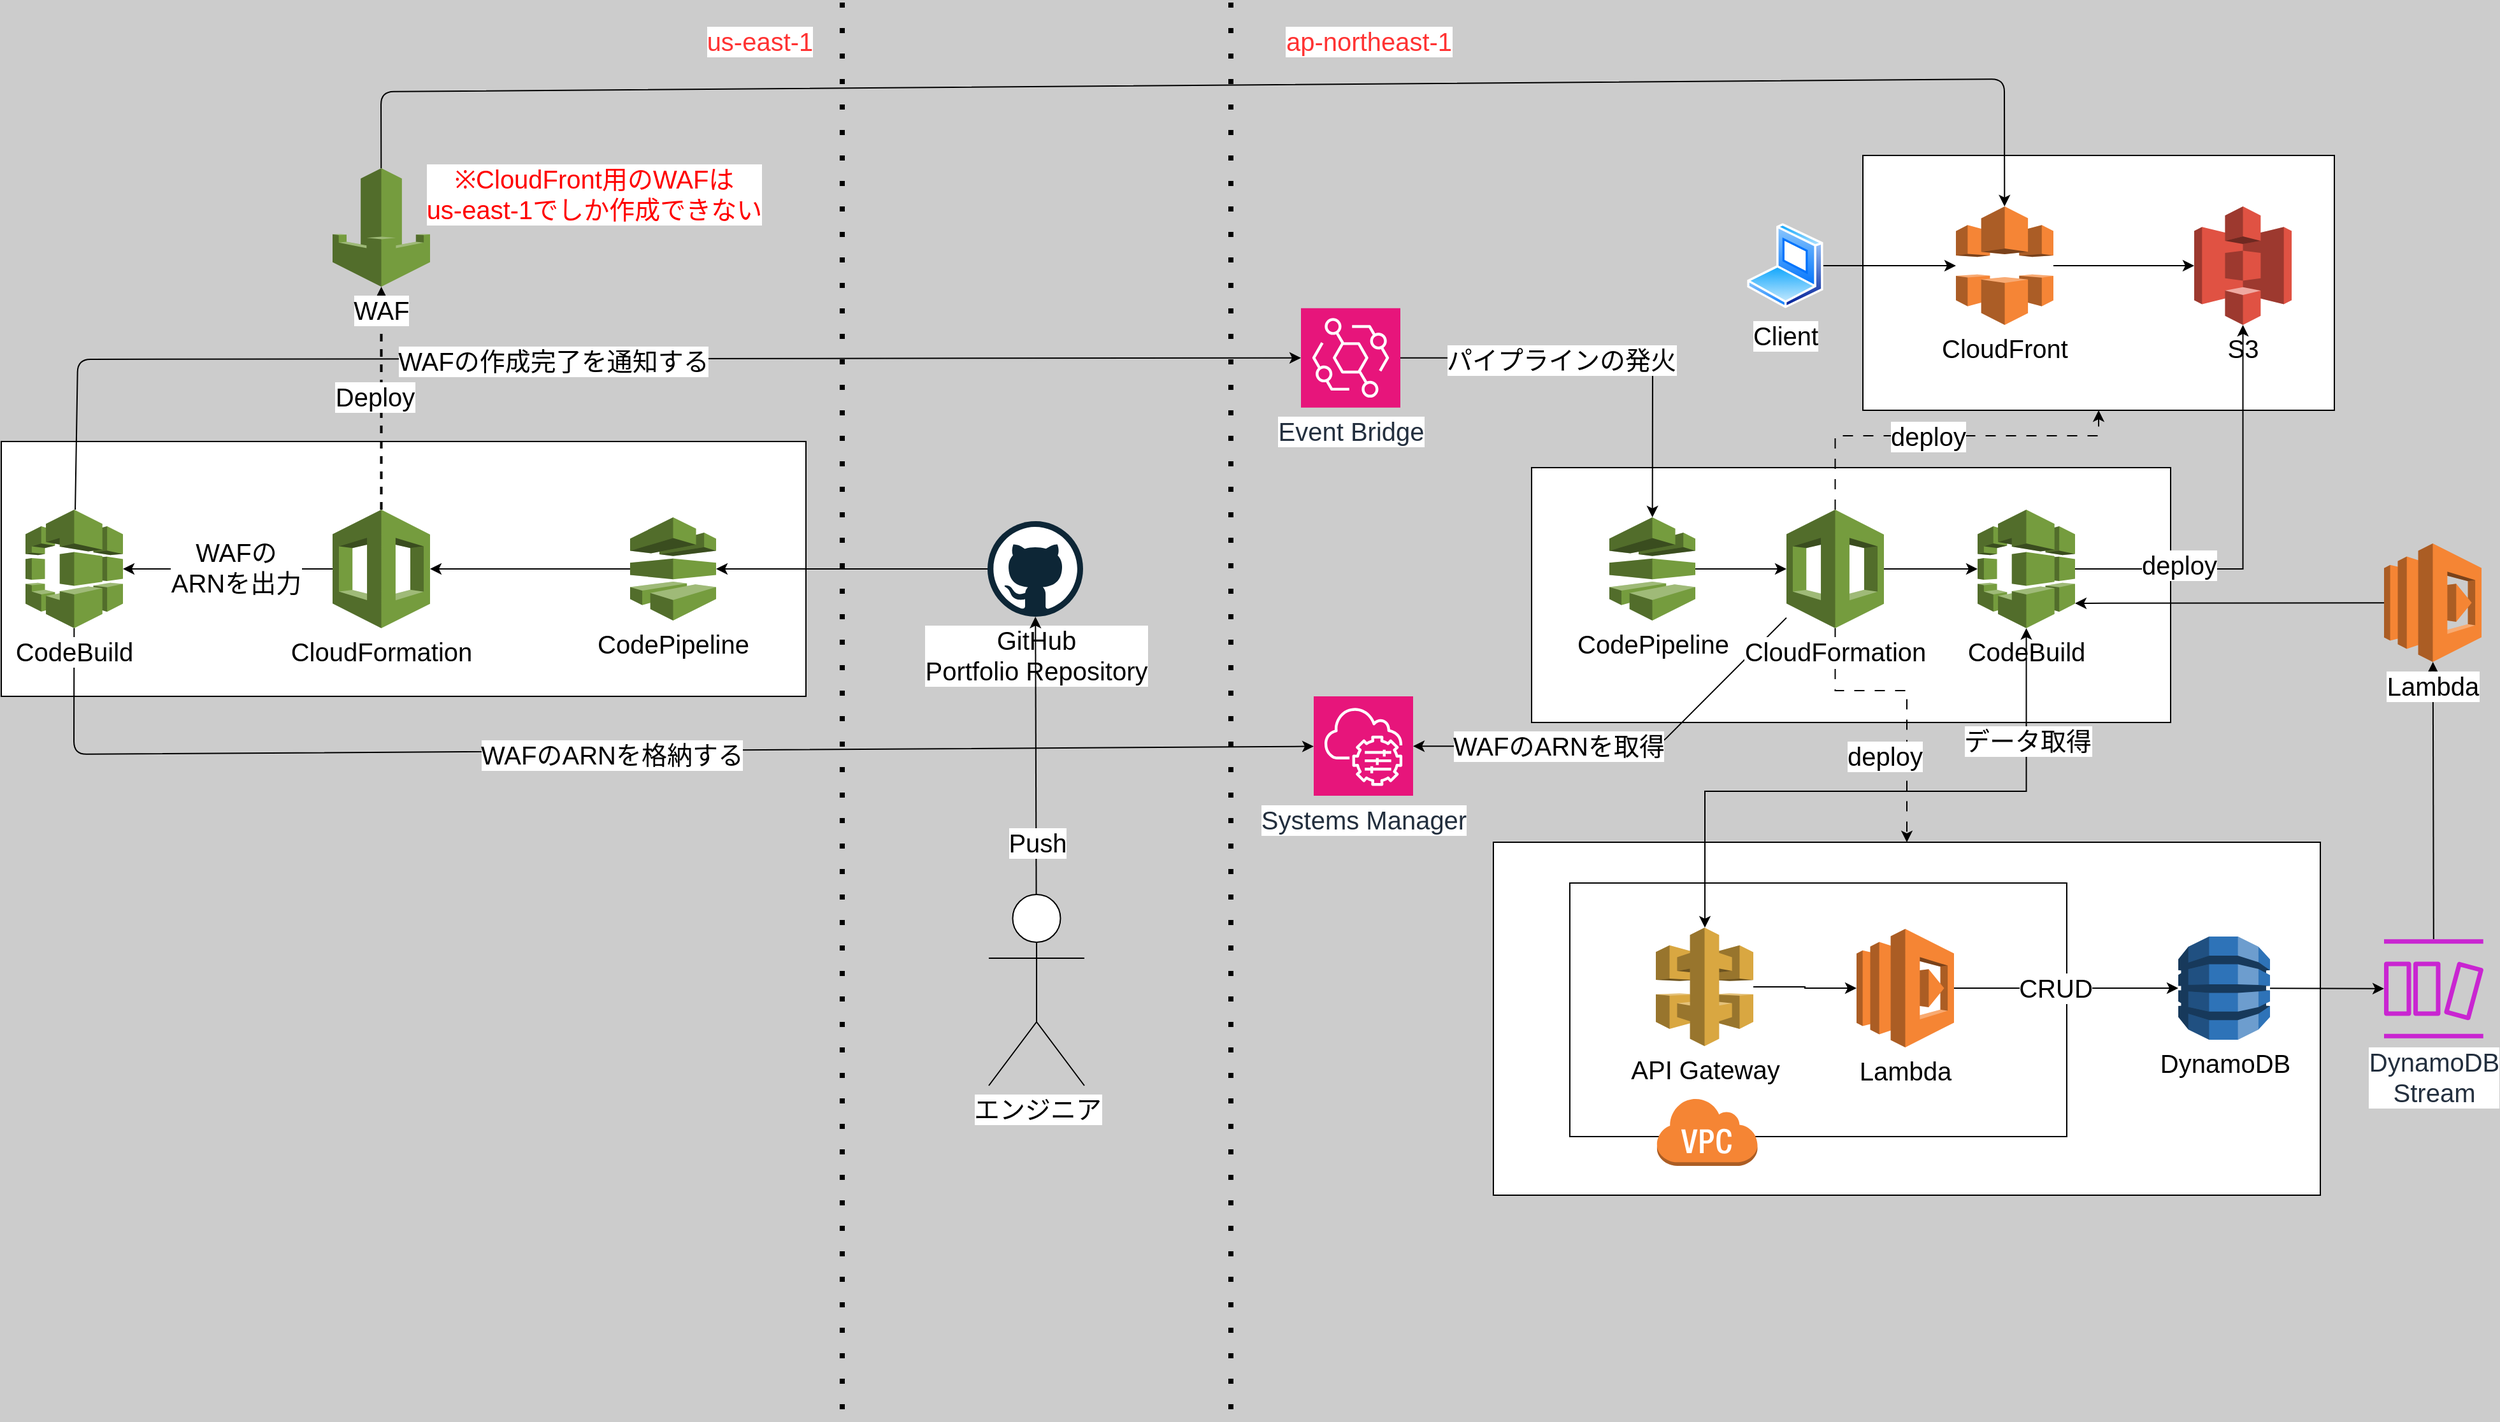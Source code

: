 <mxfile>
    <diagram name="ページ1" id="W-C_7KNfecAJrS1-0suP">
        <mxGraphModel dx="2027" dy="938" grid="1" gridSize="10" guides="1" tooltips="1" connect="1" arrows="1" fold="1" page="1" pageScale="1" pageWidth="827" pageHeight="1169" background="#CCCCCC" math="0" shadow="0">
            <root>
                <mxCell id="0"/>
                <mxCell id="1" parent="0"/>
                <mxCell id="68" value="" style="group;fontSize=20;spacing=2;labelBackgroundColor=default;" vertex="1" connectable="0" parent="1">
                    <mxGeometry x="511" y="679" width="649" height="277" as="geometry"/>
                </mxCell>
                <mxCell id="p-8Ap9zfUd01hS1xJK1Q-27" value="" style="rounded=0;whiteSpace=wrap;html=1;fontSize=20;spacing=2;labelBackgroundColor=default;" parent="68" vertex="1">
                    <mxGeometry width="649" height="277" as="geometry"/>
                </mxCell>
                <mxCell id="p-8Ap9zfUd01hS1xJK1Q-22" value="" style="rounded=0;whiteSpace=wrap;html=1;fontSize=20;spacing=2;labelBackgroundColor=default;" parent="68" vertex="1">
                    <mxGeometry x="60" y="32" width="390" height="199" as="geometry"/>
                </mxCell>
                <mxCell id="p-8Ap9zfUd01hS1xJK1Q-26" style="edgeStyle=orthogonalEdgeStyle;rounded=0;orthogonalLoop=1;jettySize=auto;html=1;fontSize=20;spacing=2;labelBackgroundColor=default;" parent="68" source="p-8Ap9zfUd01hS1xJK1Q-17" target="p-8Ap9zfUd01hS1xJK1Q-23" edge="1">
                    <mxGeometry relative="1" as="geometry"/>
                </mxCell>
                <mxCell id="p-8Ap9zfUd01hS1xJK1Q-17" value="API Gateway" style="outlineConnect=0;dashed=0;verticalLabelPosition=bottom;verticalAlign=top;align=center;html=1;shape=mxgraph.aws3.api_gateway;fillColor=#D9A741;gradientColor=none;fontSize=20;spacing=2;labelBackgroundColor=default;" parent="68" vertex="1">
                    <mxGeometry x="127.5" y="67" width="76.5" height="93" as="geometry"/>
                </mxCell>
                <mxCell id="p-8Ap9zfUd01hS1xJK1Q-20" value="" style="outlineConnect=0;dashed=0;verticalLabelPosition=bottom;verticalAlign=top;align=center;html=1;shape=mxgraph.aws3.virtual_private_cloud;fillColor=#F58534;gradientColor=none;fontSize=20;spacing=2;labelBackgroundColor=default;" parent="68" vertex="1">
                    <mxGeometry x="127.75" y="200" width="79.5" height="54" as="geometry"/>
                </mxCell>
                <mxCell id="p-8Ap9zfUd01hS1xJK1Q-25" value="" style="edgeStyle=orthogonalEdgeStyle;rounded=0;orthogonalLoop=1;jettySize=auto;html=1;fontSize=20;spacing=2;labelBackgroundColor=default;" parent="68" source="p-8Ap9zfUd01hS1xJK1Q-23" target="p-8Ap9zfUd01hS1xJK1Q-24" edge="1">
                    <mxGeometry relative="1" as="geometry"/>
                </mxCell>
                <mxCell id="p-8Ap9zfUd01hS1xJK1Q-43" value="CRUD" style="edgeLabel;html=1;align=center;verticalAlign=middle;resizable=0;points=[];fontSize=20;spacing=2;labelBackgroundColor=default;" parent="p-8Ap9zfUd01hS1xJK1Q-25" vertex="1" connectable="0">
                    <mxGeometry x="-0.115" y="2" relative="1" as="geometry">
                        <mxPoint x="1" y="1" as="offset"/>
                    </mxGeometry>
                </mxCell>
                <mxCell id="p-8Ap9zfUd01hS1xJK1Q-23" value="Lambda" style="outlineConnect=0;dashed=0;verticalLabelPosition=bottom;verticalAlign=top;align=center;html=1;shape=mxgraph.aws3.lambda;fillColor=#F58534;gradientColor=none;fontSize=20;spacing=2;labelBackgroundColor=default;" parent="68" vertex="1">
                    <mxGeometry x="285" y="68" width="76.5" height="93" as="geometry"/>
                </mxCell>
                <mxCell id="p-8Ap9zfUd01hS1xJK1Q-24" value="DynamoDB" style="outlineConnect=0;dashed=0;verticalLabelPosition=bottom;verticalAlign=top;align=center;html=1;shape=mxgraph.aws3.dynamo_db;fillColor=#2E73B8;gradientColor=none;fontSize=20;spacing=2;labelBackgroundColor=default;" parent="68" vertex="1">
                    <mxGeometry x="537.5" y="74" width="72" height="81" as="geometry"/>
                </mxCell>
                <mxCell id="22" value="" style="rounded=0;whiteSpace=wrap;html=1;fontSize=20;spacing=2;labelBackgroundColor=default;" parent="1" vertex="1">
                    <mxGeometry x="-660" y="364.5" width="631.5" height="200" as="geometry"/>
                </mxCell>
                <mxCell id="21" value="" style="rounded=0;whiteSpace=wrap;html=1;fontSize=20;spacing=2;labelBackgroundColor=default;" parent="1" vertex="1">
                    <mxGeometry x="541" y="385" width="501.5" height="200" as="geometry"/>
                </mxCell>
                <mxCell id="p-8Ap9zfUd01hS1xJK1Q-12" value="" style="rounded=0;whiteSpace=wrap;html=1;fontSize=20;spacing=2;labelBackgroundColor=default;" parent="1" vertex="1">
                    <mxGeometry x="801" y="140" width="370" height="200" as="geometry"/>
                </mxCell>
                <mxCell id="27" style="edgeStyle=none;html=1;fontSize=20;spacing=2;labelBackgroundColor=default;" parent="1" source="YC7wO_yUEPzo1fRcSPeT-1" target="YC7wO_yUEPzo1fRcSPeT-5" edge="1">
                    <mxGeometry relative="1" as="geometry"/>
                </mxCell>
                <mxCell id="YC7wO_yUEPzo1fRcSPeT-1" value="CloudFront" style="outlineConnect=0;dashed=0;verticalLabelPosition=bottom;verticalAlign=top;align=center;html=1;shape=mxgraph.aws3.cloudfront;fillColor=#F58536;gradientColor=none;fontSize=20;spacing=2;labelBackgroundColor=default;" parent="1" vertex="1">
                    <mxGeometry x="874" y="180" width="76.5" height="93" as="geometry"/>
                </mxCell>
                <mxCell id="YC7wO_yUEPzo1fRcSPeT-6" value="" style="edgeStyle=orthogonalEdgeStyle;rounded=0;orthogonalLoop=1;jettySize=auto;html=1;fontSize=20;spacing=2;labelBackgroundColor=default;" parent="1" source="YC7wO_yUEPzo1fRcSPeT-2" target="YC7wO_yUEPzo1fRcSPeT-1" edge="1">
                    <mxGeometry relative="1" as="geometry"/>
                </mxCell>
                <mxCell id="YC7wO_yUEPzo1fRcSPeT-2" value="Client" style="image;aspect=fixed;perimeter=ellipsePerimeter;html=1;align=center;shadow=0;dashed=0;spacingTop=3;image=img/lib/active_directory/laptop_client.svg;fontSize=20;spacing=2;labelBackgroundColor=default;" parent="1" vertex="1">
                    <mxGeometry x="710" y="193.16" width="60" height="66.67" as="geometry"/>
                </mxCell>
                <mxCell id="YC7wO_yUEPzo1fRcSPeT-5" value="S3" style="outlineConnect=0;dashed=0;verticalLabelPosition=bottom;verticalAlign=top;align=center;html=1;shape=mxgraph.aws3.s3;fillColor=#E05243;gradientColor=none;fontSize=20;spacing=2;labelBackgroundColor=default;" parent="1" vertex="1">
                    <mxGeometry x="1061" y="180" width="76.5" height="93" as="geometry"/>
                </mxCell>
                <mxCell id="19" style="edgeStyle=none;html=1;fontSize=20;spacing=2;labelBackgroundColor=default;" parent="1" source="p-8Ap9zfUd01hS1xJK1Q-1" target="2" edge="1">
                    <mxGeometry relative="1" as="geometry"/>
                </mxCell>
                <mxCell id="p-8Ap9zfUd01hS1xJK1Q-1" value="GitHub&lt;br&gt;Portfolio Repository" style="dashed=0;outlineConnect=0;html=1;align=center;labelPosition=center;verticalLabelPosition=bottom;verticalAlign=top;shape=mxgraph.weblogos.github;fontSize=20;spacing=2;labelBackgroundColor=default;" parent="1" vertex="1">
                    <mxGeometry x="114" y="427" width="75" height="75" as="geometry"/>
                </mxCell>
                <mxCell id="p-8Ap9zfUd01hS1xJK1Q-35" value="" style="edgeStyle=orthogonalEdgeStyle;rounded=0;orthogonalLoop=1;jettySize=auto;html=1;fontSize=20;spacing=2;labelBackgroundColor=default;" parent="1" source="p-8Ap9zfUd01hS1xJK1Q-2" target="p-8Ap9zfUd01hS1xJK1Q-5" edge="1">
                    <mxGeometry relative="1" as="geometry"/>
                </mxCell>
                <mxCell id="p-8Ap9zfUd01hS1xJK1Q-2" value="Code&lt;span style=&quot;color: light-dark(rgb(0, 0, 0), rgb(255, 255, 255));&quot;&gt;Pipeline&lt;/span&gt;" style="outlineConnect=0;dashed=0;verticalLabelPosition=bottom;verticalAlign=top;align=center;html=1;shape=mxgraph.aws3.codepipeline;fillColor=#759C3E;gradientColor=none;fontSize=20;spacing=2;labelBackgroundColor=default;" parent="1" vertex="1">
                    <mxGeometry x="602" y="424" width="67.5" height="81" as="geometry"/>
                </mxCell>
                <mxCell id="p-8Ap9zfUd01hS1xJK1Q-3" value="Code&lt;span style=&quot;color: light-dark(rgb(0, 0, 0), rgb(255, 255, 255));&quot;&gt;Build&lt;/span&gt;" style="outlineConnect=0;dashed=0;verticalLabelPosition=bottom;verticalAlign=top;align=center;html=1;shape=mxgraph.aws3.codebuild;fillColor=#759C3E;gradientColor=none;fontSize=20;spacing=2;labelBackgroundColor=default;" parent="1" vertex="1">
                    <mxGeometry x="891" y="418" width="76.5" height="93" as="geometry"/>
                </mxCell>
                <mxCell id="p-8Ap9zfUd01hS1xJK1Q-38" style="edgeStyle=orthogonalEdgeStyle;rounded=0;orthogonalLoop=1;jettySize=auto;html=1;fontSize=20;exitX=1;exitY=0.5;exitDx=0;exitDy=0;exitPerimeter=0;spacing=2;labelBackgroundColor=default;" parent="1" source="p-8Ap9zfUd01hS1xJK1Q-3" target="YC7wO_yUEPzo1fRcSPeT-5" edge="1">
                    <mxGeometry relative="1" as="geometry">
                        <mxPoint x="1099.25" y="424" as="sourcePoint"/>
                    </mxGeometry>
                </mxCell>
                <mxCell id="p-8Ap9zfUd01hS1xJK1Q-41" value="deploy" style="edgeLabel;html=1;align=center;verticalAlign=middle;resizable=0;points=[];fontSize=20;spacing=2;labelBackgroundColor=default;" parent="p-8Ap9zfUd01hS1xJK1Q-38" vertex="1" connectable="0">
                    <mxGeometry x="-0.498" y="4" relative="1" as="geometry">
                        <mxPoint as="offset"/>
                    </mxGeometry>
                </mxCell>
                <mxCell id="p-8Ap9zfUd01hS1xJK1Q-13" value="" style="edgeStyle=orthogonalEdgeStyle;rounded=0;orthogonalLoop=1;jettySize=auto;html=1;dashed=1;dashPattern=8 8;fontSize=20;spacing=2;labelBackgroundColor=default;" parent="1" source="p-8Ap9zfUd01hS1xJK1Q-5" target="p-8Ap9zfUd01hS1xJK1Q-12" edge="1">
                    <mxGeometry relative="1" as="geometry">
                        <Array as="points">
                            <mxPoint x="779" y="360"/>
                            <mxPoint x="986" y="360"/>
                        </Array>
                    </mxGeometry>
                </mxCell>
                <mxCell id="p-8Ap9zfUd01hS1xJK1Q-31" value="deploy" style="edgeLabel;html=1;align=center;verticalAlign=middle;resizable=0;points=[];fontSize=20;spacing=2;labelBackgroundColor=default;" parent="p-8Ap9zfUd01hS1xJK1Q-13" vertex="1" connectable="0">
                    <mxGeometry x="-0.083" y="-3" relative="1" as="geometry">
                        <mxPoint y="-3" as="offset"/>
                    </mxGeometry>
                </mxCell>
                <mxCell id="p-8Ap9zfUd01hS1xJK1Q-29" style="edgeStyle=orthogonalEdgeStyle;rounded=0;orthogonalLoop=1;jettySize=auto;html=1;entryX=0.5;entryY=0;entryDx=0;entryDy=0;dashed=1;dashPattern=8 8;fontSize=20;spacing=2;labelBackgroundColor=default;" parent="1" source="p-8Ap9zfUd01hS1xJK1Q-5" target="p-8Ap9zfUd01hS1xJK1Q-27" edge="1">
                    <mxGeometry relative="1" as="geometry">
                        <Array as="points">
                            <mxPoint x="779" y="560"/>
                            <mxPoint x="836" y="560"/>
                        </Array>
                    </mxGeometry>
                </mxCell>
                <mxCell id="p-8Ap9zfUd01hS1xJK1Q-30" value="deploy" style="edgeLabel;html=1;align=center;verticalAlign=middle;resizable=0;points=[];fontSize=20;spacing=2;labelBackgroundColor=default;" parent="p-8Ap9zfUd01hS1xJK1Q-29" vertex="1" connectable="0">
                    <mxGeometry x="0.013" y="2" relative="1" as="geometry">
                        <mxPoint x="-20" y="42" as="offset"/>
                    </mxGeometry>
                </mxCell>
                <mxCell id="p-8Ap9zfUd01hS1xJK1Q-36" value="" style="edgeStyle=orthogonalEdgeStyle;rounded=0;orthogonalLoop=1;jettySize=auto;html=1;fontSize=20;spacing=2;labelBackgroundColor=default;" parent="1" source="p-8Ap9zfUd01hS1xJK1Q-5" target="p-8Ap9zfUd01hS1xJK1Q-3" edge="1">
                    <mxGeometry relative="1" as="geometry"/>
                </mxCell>
                <mxCell id="45" style="edgeStyle=none;html=1;fontSize=20;spacing=2;labelBackgroundColor=default;" parent="1" source="p-8Ap9zfUd01hS1xJK1Q-5" target="40" edge="1">
                    <mxGeometry relative="1" as="geometry">
                        <Array as="points">
                            <mxPoint x="640" y="604"/>
                        </Array>
                    </mxGeometry>
                </mxCell>
                <mxCell id="46" value="WAFのARNを取得" style="edgeLabel;html=1;align=center;verticalAlign=middle;resizable=0;points=[];fontSize=20;spacing=2;labelBackgroundColor=default;" parent="45" vertex="1" connectable="0">
                    <mxGeometry x="0.282" y="9" relative="1" as="geometry">
                        <mxPoint x="-7" y="-10" as="offset"/>
                    </mxGeometry>
                </mxCell>
                <mxCell id="p-8Ap9zfUd01hS1xJK1Q-5" value="CloudFormation" style="outlineConnect=0;dashed=0;verticalLabelPosition=bottom;verticalAlign=top;align=center;html=1;shape=mxgraph.aws3.cloudformation;fillColor=#759C3E;gradientColor=none;fontSize=20;spacing=2;labelBackgroundColor=default;" parent="1" vertex="1">
                    <mxGeometry x="741" y="418" width="76.5" height="93" as="geometry"/>
                </mxCell>
                <mxCell id="p-8Ap9zfUd01hS1xJK1Q-39" style="edgeStyle=orthogonalEdgeStyle;rounded=0;orthogonalLoop=1;jettySize=auto;html=1;startArrow=classic;startFill=1;fontSize=20;spacing=2;labelBackgroundColor=default;" parent="1" source="p-8Ap9zfUd01hS1xJK1Q-3" target="p-8Ap9zfUd01hS1xJK1Q-17" edge="1">
                    <mxGeometry relative="1" as="geometry">
                        <Array as="points">
                            <mxPoint x="929" y="639"/>
                            <mxPoint x="677" y="639"/>
                        </Array>
                    </mxGeometry>
                </mxCell>
                <mxCell id="p-8Ap9zfUd01hS1xJK1Q-40" value="データ取得" style="edgeLabel;html=1;align=center;verticalAlign=middle;resizable=0;points=[];fontSize=20;spacing=2;labelBackgroundColor=default;" parent="p-8Ap9zfUd01hS1xJK1Q-39" vertex="1" connectable="0">
                    <mxGeometry x="-0.511" y="5" relative="1" as="geometry">
                        <mxPoint x="-5" y="-31" as="offset"/>
                    </mxGeometry>
                </mxCell>
                <mxCell id="24" style="edgeStyle=none;html=1;fontSize=20;spacing=2;labelBackgroundColor=default;" parent="1" source="2" target="3" edge="1">
                    <mxGeometry relative="1" as="geometry"/>
                </mxCell>
                <mxCell id="2" value="Code&lt;span style=&quot;color: light-dark(rgb(0, 0, 0), rgb(255, 255, 255));&quot;&gt;Pipeline&lt;/span&gt;" style="outlineConnect=0;dashed=0;verticalLabelPosition=bottom;verticalAlign=top;align=center;html=1;shape=mxgraph.aws3.codepipeline;fillColor=#759C3E;gradientColor=none;fontSize=20;spacing=2;labelBackgroundColor=default;" parent="1" vertex="1">
                    <mxGeometry x="-166.5" y="424" width="67.5" height="81" as="geometry"/>
                </mxCell>
                <mxCell id="25" style="edgeStyle=none;html=1;fontSize=20;dashed=1;rounded=0;curved=0;strokeWidth=2;spacing=2;labelBackgroundColor=default;" parent="1" source="3" target="20" edge="1">
                    <mxGeometry relative="1" as="geometry"/>
                </mxCell>
                <mxCell id="28" value="Deploy" style="edgeLabel;html=1;align=center;verticalAlign=middle;resizable=0;points=[];fontSize=20;spacing=2;labelBackgroundColor=default;" parent="25" vertex="1" connectable="0">
                    <mxGeometry x="0.032" y="6" relative="1" as="geometry">
                        <mxPoint y="1" as="offset"/>
                    </mxGeometry>
                </mxCell>
                <mxCell id="39" style="edgeStyle=none;html=1;fontSize=20;spacing=2;labelBackgroundColor=default;" parent="1" source="3" target="37" edge="1">
                    <mxGeometry relative="1" as="geometry"/>
                </mxCell>
                <mxCell id="47" value="WAFの&lt;div&gt;ARNを出力&lt;/div&gt;" style="edgeLabel;html=1;align=center;verticalAlign=middle;resizable=0;points=[];fontSize=20;spacing=2;labelBackgroundColor=default;" parent="39" vertex="1" connectable="0">
                    <mxGeometry x="-0.074" y="-2" relative="1" as="geometry">
                        <mxPoint as="offset"/>
                    </mxGeometry>
                </mxCell>
                <mxCell id="3" value="CloudFormation" style="outlineConnect=0;dashed=0;verticalLabelPosition=bottom;verticalAlign=top;align=center;html=1;shape=mxgraph.aws3.cloudformation;fillColor=#759C3E;gradientColor=none;fontSize=20;spacing=2;labelBackgroundColor=default;" parent="1" vertex="1">
                    <mxGeometry x="-400" y="418" width="76.5" height="93" as="geometry"/>
                </mxCell>
                <mxCell id="8" value="" style="endArrow=none;html=1;fontSize=20;dashed=1;dashPattern=1 4;strokeWidth=4;spacing=2;labelBackgroundColor=default;" parent="1" edge="1">
                    <mxGeometry width="50" height="50" relative="1" as="geometry">
                        <mxPoint y="20" as="sourcePoint"/>
                        <mxPoint y="1130" as="targetPoint"/>
                    </mxGeometry>
                </mxCell>
                <mxCell id="9" value="us-east-1" style="text;html=1;align=center;verticalAlign=middle;resizable=0;points=[];autosize=1;strokeColor=none;fillColor=none;fontSize=20;fontColor=#FF3333;spacing=2;labelBackgroundColor=default;" parent="1" vertex="1">
                    <mxGeometry x="-120" y="30" width="110" height="40" as="geometry"/>
                </mxCell>
                <mxCell id="13" style="edgeStyle=none;html=1;fontSize=20;spacing=2;labelBackgroundColor=default;" parent="1" source="12" target="p-8Ap9zfUd01hS1xJK1Q-1" edge="1">
                    <mxGeometry relative="1" as="geometry"/>
                </mxCell>
                <mxCell id="14" value="Push" style="edgeLabel;html=1;align=center;verticalAlign=middle;resizable=0;points=[];fontSize=20;spacing=2;labelBackgroundColor=default;" parent="13" vertex="1" connectable="0">
                    <mxGeometry x="0.037" y="1" relative="1" as="geometry">
                        <mxPoint x="2" y="72" as="offset"/>
                    </mxGeometry>
                </mxCell>
                <mxCell id="12" value="エンジニア" style="shape=umlActor;verticalLabelPosition=bottom;verticalAlign=top;html=1;outlineConnect=0;fontSize=20;spacing=2;labelBackgroundColor=default;" parent="1" vertex="1">
                    <mxGeometry x="115" y="720" width="75" height="150" as="geometry"/>
                </mxCell>
                <mxCell id="16" value="ap-northeast-1" style="text;html=1;align=center;verticalAlign=middle;resizable=0;points=[];autosize=1;strokeColor=none;fillColor=none;fontSize=20;fontColor=#FF3333;spacing=2;labelBackgroundColor=default;" parent="1" vertex="1">
                    <mxGeometry x="338" y="30" width="150" height="40" as="geometry"/>
                </mxCell>
                <mxCell id="18" value="" style="endArrow=none;html=1;fontSize=20;dashed=1;dashPattern=1 4;strokeWidth=4;spacing=2;labelBackgroundColor=default;" parent="1" edge="1">
                    <mxGeometry width="50" height="50" relative="1" as="geometry">
                        <mxPoint x="305" y="20" as="sourcePoint"/>
                        <mxPoint x="305" y="1130" as="targetPoint"/>
                    </mxGeometry>
                </mxCell>
                <mxCell id="49" style="edgeStyle=none;html=1;fontSize=20;spacing=2;labelBackgroundColor=default;" parent="1" source="20" target="YC7wO_yUEPzo1fRcSPeT-1" edge="1">
                    <mxGeometry relative="1" as="geometry">
                        <Array as="points">
                            <mxPoint x="-362" y="90"/>
                            <mxPoint x="912" y="80"/>
                        </Array>
                    </mxGeometry>
                </mxCell>
                <mxCell id="20" value="WAF" style="outlineConnect=0;dashed=0;verticalLabelPosition=bottom;verticalAlign=top;align=center;html=1;shape=mxgraph.aws3.waf;fillColor=#759C3E;gradientColor=none;fontSize=20;spacing=2;labelBackgroundColor=default;" parent="1" vertex="1">
                    <mxGeometry x="-400" y="150" width="76.5" height="93" as="geometry"/>
                </mxCell>
                <mxCell id="43" style="edgeStyle=none;html=1;fontSize=20;spacing=2;labelBackgroundColor=default;" parent="1" source="32" target="p-8Ap9zfUd01hS1xJK1Q-2" edge="1">
                    <mxGeometry relative="1" as="geometry">
                        <Array as="points">
                            <mxPoint x="636" y="299"/>
                        </Array>
                    </mxGeometry>
                </mxCell>
                <mxCell id="52" value="パイプラインの発火" style="edgeLabel;html=1;align=center;verticalAlign=middle;resizable=0;points=[];fontSize=20;spacing=2;labelBackgroundColor=default;" parent="43" vertex="1" connectable="0">
                    <mxGeometry x="-0.428" y="-1" relative="1" as="geometry">
                        <mxPoint x="33" as="offset"/>
                    </mxGeometry>
                </mxCell>
                <mxCell id="32" value="Event Bridge" style="sketch=0;points=[[0,0,0],[0.25,0,0],[0.5,0,0],[0.75,0,0],[1,0,0],[0,1,0],[0.25,1,0],[0.5,1,0],[0.75,1,0],[1,1,0],[0,0.25,0],[0,0.5,0],[0,0.75,0],[1,0.25,0],[1,0.5,0],[1,0.75,0]];outlineConnect=0;fontColor=#232F3E;fillColor=#E7157B;strokeColor=#ffffff;dashed=0;verticalLabelPosition=bottom;verticalAlign=top;align=center;html=1;fontSize=20;fontStyle=0;aspect=fixed;shape=mxgraph.aws4.resourceIcon;resIcon=mxgraph.aws4.eventbridge;spacing=2;labelBackgroundColor=default;" parent="1" vertex="1">
                    <mxGeometry x="360" y="259.83" width="78" height="78" as="geometry"/>
                </mxCell>
                <mxCell id="41" style="edgeStyle=none;html=1;fontSize=20;spacing=2;labelBackgroundColor=default;" parent="1" source="37" target="40" edge="1">
                    <mxGeometry relative="1" as="geometry">
                        <Array as="points">
                            <mxPoint x="-603" y="610"/>
                        </Array>
                    </mxGeometry>
                </mxCell>
                <mxCell id="64" value="WAFのARNを格納する" style="edgeLabel;html=1;align=center;verticalAlign=middle;resizable=0;points=[];fontSize=20;spacing=2;labelBackgroundColor=default;" vertex="1" connectable="0" parent="41">
                    <mxGeometry x="-0.029" y="-11" relative="1" as="geometry">
                        <mxPoint y="-9" as="offset"/>
                    </mxGeometry>
                </mxCell>
                <mxCell id="42" style="edgeStyle=none;html=1;fontSize=20;spacing=2;labelBackgroundColor=default;" parent="1" source="37" target="32" edge="1">
                    <mxGeometry relative="1" as="geometry">
                        <Array as="points">
                            <mxPoint x="-600" y="300"/>
                        </Array>
                    </mxGeometry>
                </mxCell>
                <mxCell id="51" value="WAFの作成完了を通知する" style="edgeLabel;html=1;align=center;verticalAlign=middle;resizable=0;points=[];fontSize=20;spacing=2;labelBackgroundColor=default;" parent="42" vertex="1" connectable="0">
                    <mxGeometry x="-0.089" y="-1" relative="1" as="geometry">
                        <mxPoint as="offset"/>
                    </mxGeometry>
                </mxCell>
                <mxCell id="37" value="Code&lt;span style=&quot;color: light-dark(rgb(0, 0, 0), rgb(255, 255, 255));&quot;&gt;Build&lt;/span&gt;" style="outlineConnect=0;dashed=0;verticalLabelPosition=bottom;verticalAlign=top;align=center;html=1;shape=mxgraph.aws3.codebuild;fillColor=#759C3E;gradientColor=none;fontSize=20;spacing=2;labelBackgroundColor=default;" parent="1" vertex="1">
                    <mxGeometry x="-641" y="418" width="76.5" height="93" as="geometry"/>
                </mxCell>
                <mxCell id="40" value="Systems Manager" style="sketch=0;points=[[0,0,0],[0.25,0,0],[0.5,0,0],[0.75,0,0],[1,0,0],[0,1,0],[0.25,1,0],[0.5,1,0],[0.75,1,0],[1,1,0],[0,0.25,0],[0,0.5,0],[0,0.75,0],[1,0.25,0],[1,0.5,0],[1,0.75,0]];points=[[0,0,0],[0.25,0,0],[0.5,0,0],[0.75,0,0],[1,0,0],[0,1,0],[0.25,1,0],[0.5,1,0],[0.75,1,0],[1,1,0],[0,0.25,0],[0,0.5,0],[0,0.75,0],[1,0.25,0],[1,0.5,0],[1,0.75,0]];outlineConnect=0;fontColor=#232F3E;fillColor=#E7157B;strokeColor=#ffffff;dashed=0;verticalLabelPosition=bottom;verticalAlign=top;align=center;html=1;fontSize=20;fontStyle=0;aspect=fixed;shape=mxgraph.aws4.resourceIcon;resIcon=mxgraph.aws4.systems_manager;spacing=2;labelBackgroundColor=default;" parent="1" vertex="1">
                    <mxGeometry x="370" y="564.5" width="78" height="78" as="geometry"/>
                </mxCell>
                <mxCell id="50" value="&lt;font style=&quot;color: rgb(255, 0, 0);&quot;&gt;※CloudFront用のWAFは&lt;/font&gt;&lt;div&gt;&lt;font style=&quot;color: rgb(255, 0, 0);&quot;&gt;us-east-1でしか作成できない&lt;/font&gt;&lt;/div&gt;" style="text;html=1;align=center;verticalAlign=middle;resizable=0;points=[];autosize=1;strokeColor=none;fillColor=none;fontSize=20;fontColor=#FF0000;spacing=2;labelBackgroundColor=default;" parent="1" vertex="1">
                    <mxGeometry x="-340" y="140" width="290" height="60" as="geometry"/>
                </mxCell>
                <mxCell id="67" style="edgeStyle=none;html=1;fontSize=20;spacing=2;labelBackgroundColor=default;" edge="1" parent="1" source="58" target="65">
                    <mxGeometry relative="1" as="geometry"/>
                </mxCell>
                <mxCell id="58" value="DynamoDB&lt;div&gt;Stream&lt;/div&gt;" style="sketch=0;outlineConnect=0;fontColor=#232F3E;gradientColor=none;fillColor=#C925D1;strokeColor=none;dashed=0;verticalLabelPosition=bottom;verticalAlign=top;align=center;html=1;fontSize=20;fontStyle=0;aspect=fixed;pointerEvents=1;shape=mxgraph.aws4.dynamodb_stream;spacing=2;labelBackgroundColor=default;" vertex="1" parent="1">
                    <mxGeometry x="1210" y="755" width="78" height="78" as="geometry"/>
                </mxCell>
                <mxCell id="65" value="Lambda" style="outlineConnect=0;dashed=0;verticalLabelPosition=bottom;verticalAlign=top;align=center;html=1;shape=mxgraph.aws3.lambda;fillColor=#F58534;gradientColor=none;fontSize=20;spacing=2;labelBackgroundColor=default;" vertex="1" parent="1">
                    <mxGeometry x="1210" y="444.5" width="76.5" height="93" as="geometry"/>
                </mxCell>
                <mxCell id="66" style="edgeStyle=none;html=1;entryX=1;entryY=0.79;entryDx=0;entryDy=0;entryPerimeter=0;fontSize=20;spacing=2;labelBackgroundColor=default;" edge="1" parent="1" source="65" target="p-8Ap9zfUd01hS1xJK1Q-3">
                    <mxGeometry relative="1" as="geometry"/>
                </mxCell>
                <mxCell id="59" style="edgeStyle=none;html=1;fontSize=20;spacing=2;labelBackgroundColor=default;" edge="1" parent="1" source="p-8Ap9zfUd01hS1xJK1Q-24" target="58">
                    <mxGeometry relative="1" as="geometry"/>
                </mxCell>
            </root>
        </mxGraphModel>
    </diagram>
</mxfile>